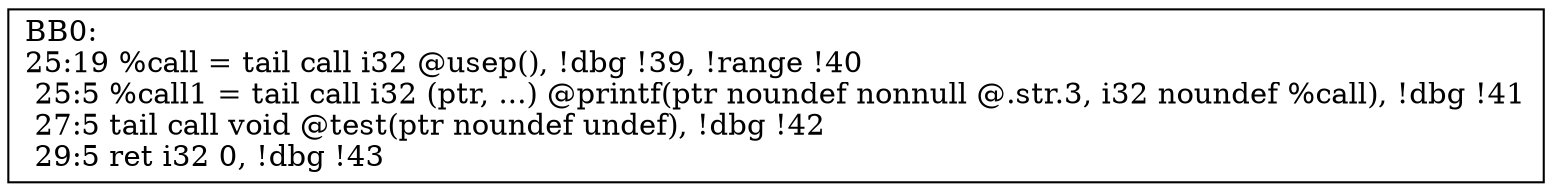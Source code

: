 digraph "CFG for'main' function" {
	BB0 [shape=record, label="{BB0:\l25:19   %call = tail call i32 @usep(), !dbg !39, !range !40\l 25:5   %call1 = tail call i32 (ptr, ...) @printf(ptr noundef nonnull @.str.3, i32 noundef %call), !dbg !41\l 27:5   tail call void @test(ptr noundef undef), !dbg !42\l 29:5   ret i32 0, !dbg !43\l }"];
}
